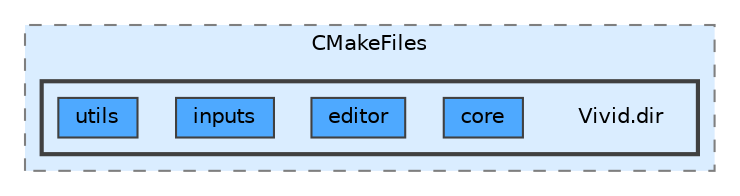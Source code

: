 digraph "build/src/CMakeFiles/Vivid.dir"
{
 // LATEX_PDF_SIZE
  bgcolor="transparent";
  edge [fontname=Helvetica,fontsize=10,labelfontname=Helvetica,labelfontsize=10];
  node [fontname=Helvetica,fontsize=10,shape=box,height=0.2,width=0.4];
  compound=true
  subgraph clusterdir_6ce2af4073517224f64c6f30c6a0115e {
    graph [ bgcolor="#daedff", pencolor="grey50", label="CMakeFiles", fontname=Helvetica,fontsize=10 style="filled,dashed", URL="dir_6ce2af4073517224f64c6f30c6a0115e.html",tooltip=""]
  subgraph clusterdir_e954c899b8cec7f4192bb4e75a73ad34 {
    graph [ bgcolor="#daedff", pencolor="grey25", label="", fontname=Helvetica,fontsize=10 style="filled,bold", URL="dir_e954c899b8cec7f4192bb4e75a73ad34.html",tooltip=""]
    dir_e954c899b8cec7f4192bb4e75a73ad34 [shape=plaintext, label="Vivid.dir"];
  dir_6c367376ff1d0e87f7492bc5ef9cffa5 [label="core", fillcolor="#4ea9ff", color="grey25", style="filled", URL="dir_6c367376ff1d0e87f7492bc5ef9cffa5.html",tooltip=""];
  dir_defda894a68ee8bbda74e8afd99d289d [label="editor", fillcolor="#4ea9ff", color="grey25", style="filled", URL="dir_defda894a68ee8bbda74e8afd99d289d.html",tooltip=""];
  dir_5f7a1dcf85546e1c793821dba8f111a3 [label="inputs", fillcolor="#4ea9ff", color="grey25", style="filled", URL="dir_5f7a1dcf85546e1c793821dba8f111a3.html",tooltip=""];
  dir_a0cd09110211a55e0fd0014bd4aef2d3 [label="utils", fillcolor="#4ea9ff", color="grey25", style="filled", URL="dir_a0cd09110211a55e0fd0014bd4aef2d3.html",tooltip=""];
  }
  }
}
